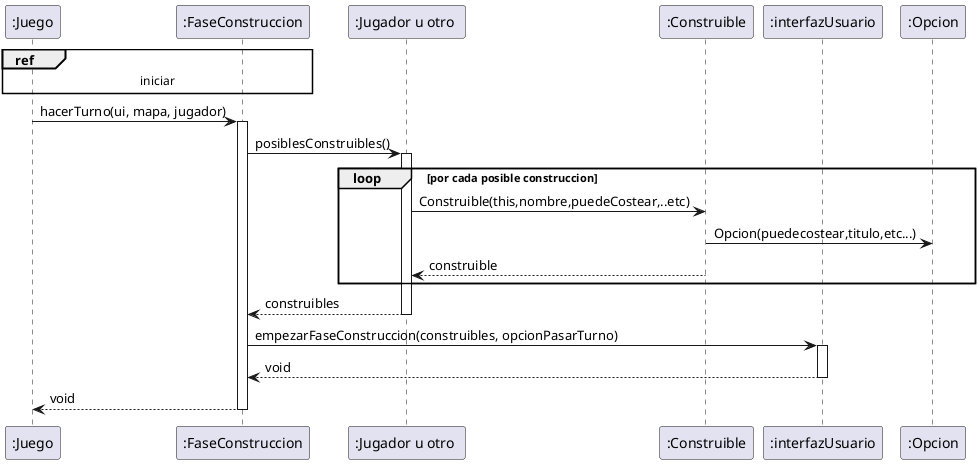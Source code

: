 @startuml

participant ":Juego" as nivel
participant ":FaseConstruccion" as builder
participant ":Jugador u otro " as Jugador
participant ":Construible" as Construible
participant ":interfazUsuario" as ui
participant ":Opcion" as Opcion

ref over nivel, builder :iniciar

nivel-> builder: hacerTurno(ui, mapa, jugador)
activate builder

builder ->Jugador: posiblesConstruibles()
activate Jugador


loop por cada posible construccion
Jugador -> Construible : Construible(this,nombre,puedeCostear,..etc)
Construible->Opcion :Opcion(puedecostear,titulo,etc...)
Construible-->Jugador: construible
end


Jugador-->builder: construibles
deactivate Jugador
builder -> ui : empezarFaseConstruccion(construibles, opcionPasarTurno)
activate ui 
ui --> builder: void
deactivate ui 
builder--> nivel: void
deactivate builder


@enduml